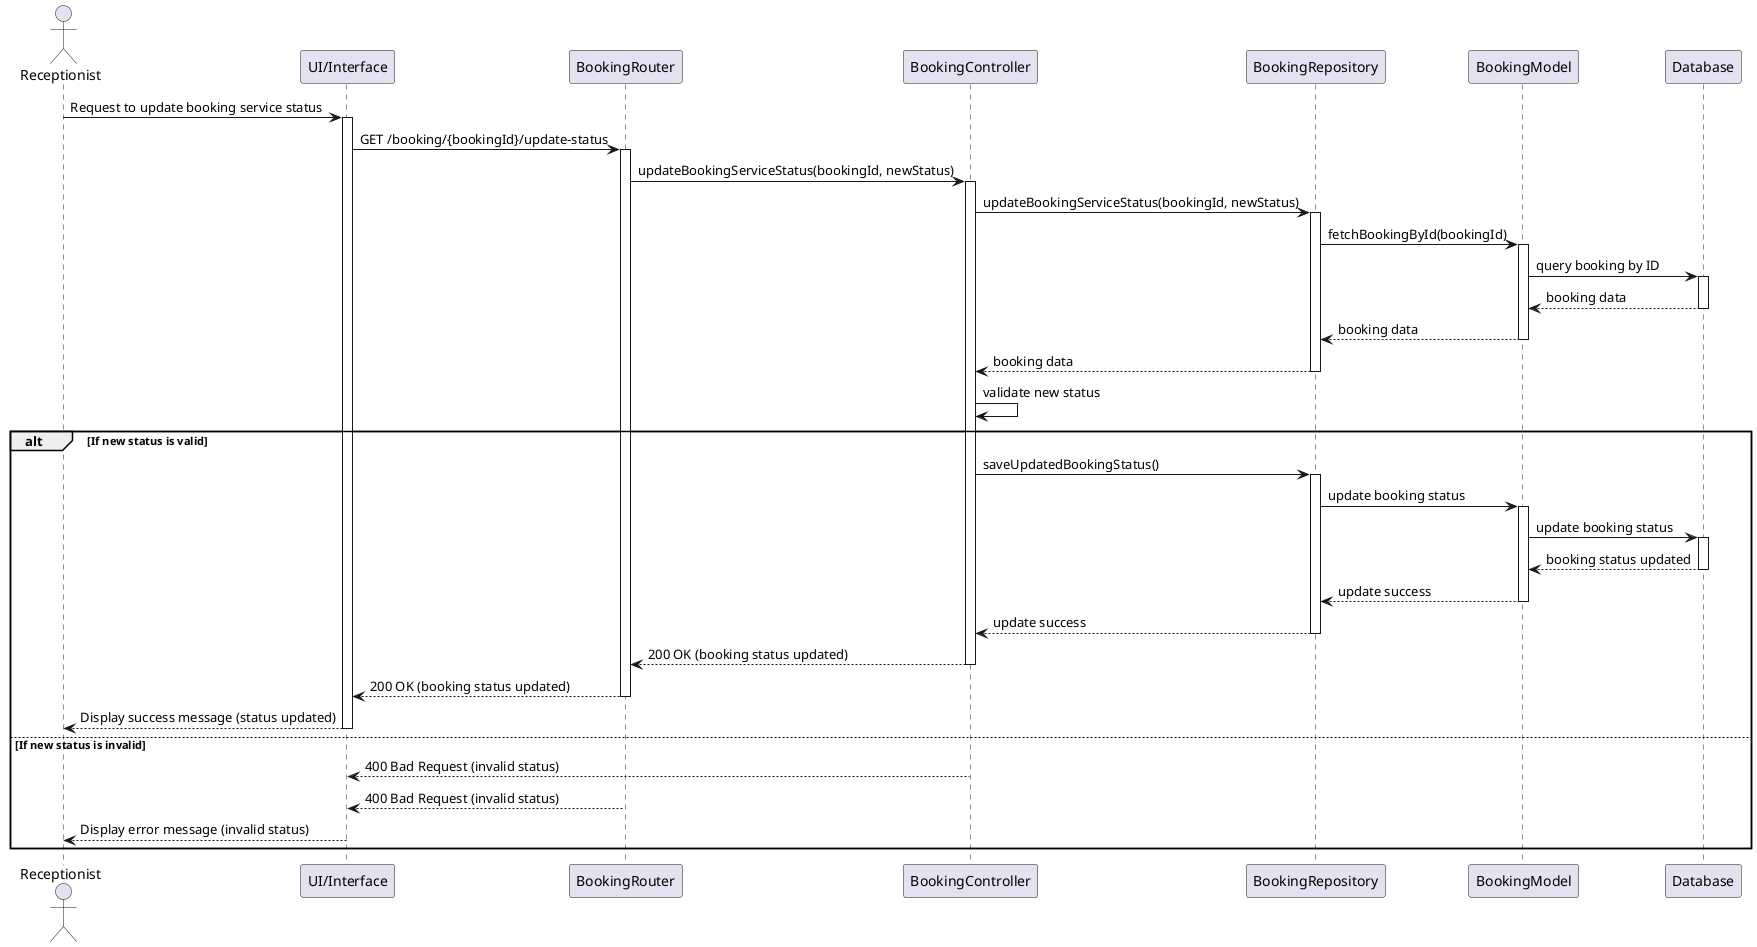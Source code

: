 @startuml
actor Receptionist
participant "UI/Interface" as UI
participant "BookingRouter" as Router
participant "BookingController" as Controller
participant "BookingRepository" as Repository
participant "BookingModel" as BookingModel
participant "Database" as DB

Receptionist -> UI: Request to update booking service status
activate UI
UI -> Router: GET /booking/{bookingId}/update-status
activate Router
Router -> Controller: updateBookingServiceStatus(bookingId, newStatus)
activate Controller
Controller -> Repository: updateBookingServiceStatus(bookingId, newStatus)
activate Repository

Repository -> BookingModel: fetchBookingById(bookingId)
activate BookingModel
BookingModel -> DB: query booking by ID
activate DB
DB --> BookingModel: booking data
deactivate DB
BookingModel --> Repository: booking data
deactivate BookingModel
Repository --> Controller: booking data
deactivate Repository

Controller -> Controller: validate new status
alt If new status is valid
    Controller -> Repository: saveUpdatedBookingStatus()
    activate Repository
    Repository -> BookingModel: update booking status
    activate BookingModel
    BookingModel -> DB: update booking status
    activate DB
    DB --> BookingModel: booking status updated
    deactivate DB
    BookingModel --> Repository: update success
    deactivate BookingModel
    Repository --> Controller: update success
    deactivate Repository
    Controller --> Router: 200 OK (booking status updated)
    deactivate Controller
    Router --> UI: 200 OK (booking status updated)
    deactivate Router
    UI --> Receptionist: Display success message (status updated)
    deactivate UI
else If new status is invalid
    Controller --> UI: 400 Bad Request (invalid status)
    deactivate Controller
    Router --> UI: 400 Bad Request (invalid status)
    deactivate Router
    UI --> Receptionist: Display error message (invalid status)
    deactivate UI
end
@enduml
